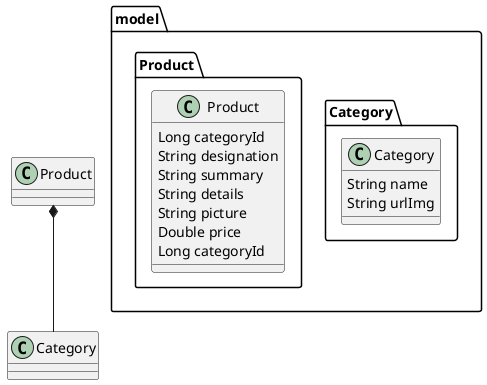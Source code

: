 @startuml

package model.Category {

    class Category {
      String name
      String urlImg
    }

}

package model.Product {

    class Product {
      Long categoryId
      String designation
      String summary
      String details
      String picture
      Double price
      Long categoryId
    }

}
Product *-- Category

@enduml